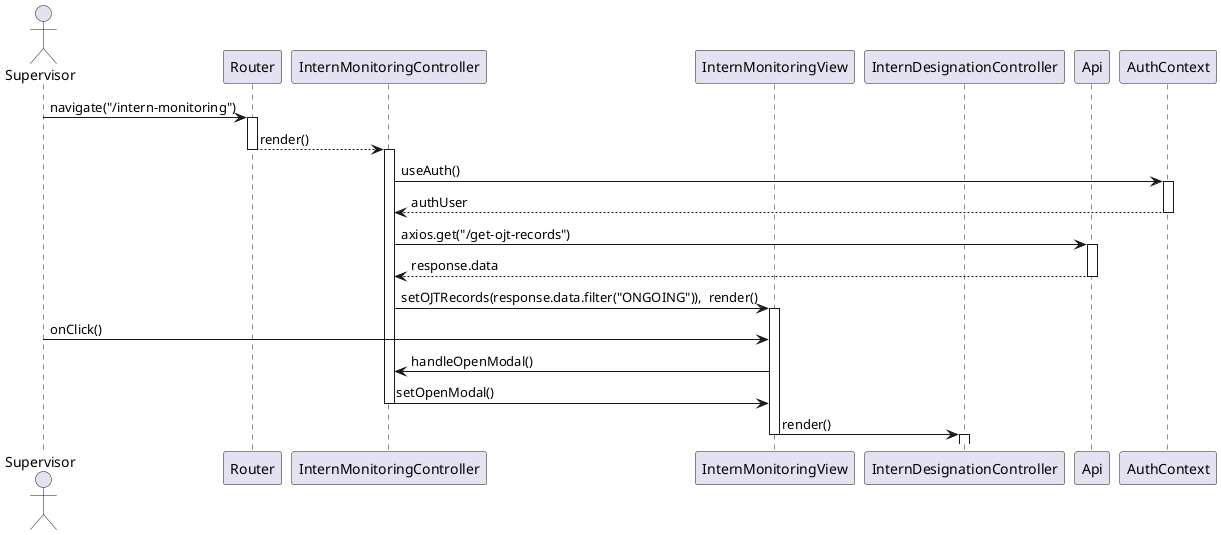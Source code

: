 @startuml intern_monitoring_sequence_diagram

actor Supervisor as User
participant Router
participant InternMonitoringController
participant InternMonitoringView
participant InternDesignationController
participant Api
participant AuthContext

User -> Router: navigate("/intern-monitoring")
activate Router
Router --> InternMonitoringController: render()
deactivate Router
activate InternMonitoringController

InternMonitoringController -> AuthContext: useAuth()
activate AuthContext
AuthContext --> InternMonitoringController: authUser
deactivate AuthContext

InternMonitoringController -> Api: axios.get("/get-ojt-records")
activate Api
Api --> InternMonitoringController: response.data
deactivate Api

InternMonitoringController -> InternMonitoringView:setOJTRecords(response.data.filter("ONGOING")),  render()
activate InternMonitoringView
User -> InternMonitoringView: onClick()
InternMonitoringView -> InternMonitoringController: handleOpenModal()
InternMonitoringController -> InternMonitoringView: setOpenModal()
deactivate InternMonitoringController
InternMonitoringView -> InternDesignationController: render()
deactivate InternMonitoringView
activate InternDesignationController
deactivate InternDesignationController

@enduml
